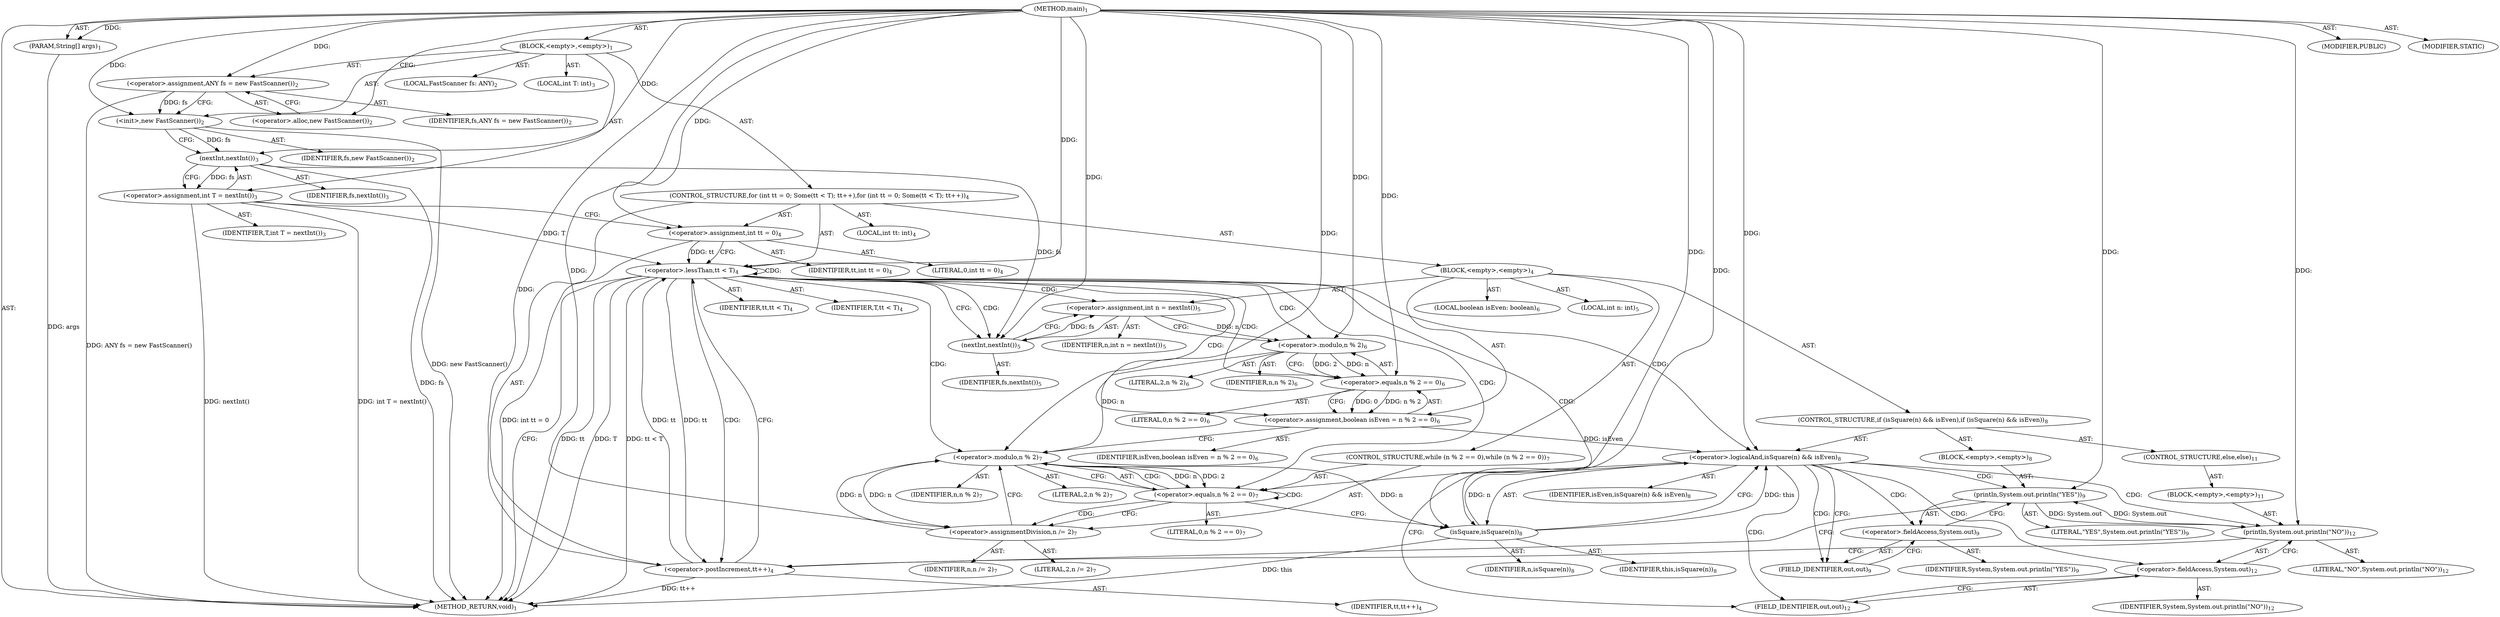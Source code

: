 digraph "main" {  
"19" [label = <(METHOD,main)<SUB>1</SUB>> ]
"20" [label = <(PARAM,String[] args)<SUB>1</SUB>> ]
"21" [label = <(BLOCK,&lt;empty&gt;,&lt;empty&gt;)<SUB>1</SUB>> ]
"4" [label = <(LOCAL,FastScanner fs: ANY)<SUB>2</SUB>> ]
"22" [label = <(&lt;operator&gt;.assignment,ANY fs = new FastScanner())<SUB>2</SUB>> ]
"23" [label = <(IDENTIFIER,fs,ANY fs = new FastScanner())<SUB>2</SUB>> ]
"24" [label = <(&lt;operator&gt;.alloc,new FastScanner())<SUB>2</SUB>> ]
"25" [label = <(&lt;init&gt;,new FastScanner())<SUB>2</SUB>> ]
"3" [label = <(IDENTIFIER,fs,new FastScanner())<SUB>2</SUB>> ]
"26" [label = <(LOCAL,int T: int)<SUB>3</SUB>> ]
"27" [label = <(&lt;operator&gt;.assignment,int T = nextInt())<SUB>3</SUB>> ]
"28" [label = <(IDENTIFIER,T,int T = nextInt())<SUB>3</SUB>> ]
"29" [label = <(nextInt,nextInt())<SUB>3</SUB>> ]
"30" [label = <(IDENTIFIER,fs,nextInt())<SUB>3</SUB>> ]
"31" [label = <(CONTROL_STRUCTURE,for (int tt = 0; Some(tt &lt; T); tt++),for (int tt = 0; Some(tt &lt; T); tt++))<SUB>4</SUB>> ]
"32" [label = <(LOCAL,int tt: int)<SUB>4</SUB>> ]
"33" [label = <(&lt;operator&gt;.assignment,int tt = 0)<SUB>4</SUB>> ]
"34" [label = <(IDENTIFIER,tt,int tt = 0)<SUB>4</SUB>> ]
"35" [label = <(LITERAL,0,int tt = 0)<SUB>4</SUB>> ]
"36" [label = <(&lt;operator&gt;.lessThan,tt &lt; T)<SUB>4</SUB>> ]
"37" [label = <(IDENTIFIER,tt,tt &lt; T)<SUB>4</SUB>> ]
"38" [label = <(IDENTIFIER,T,tt &lt; T)<SUB>4</SUB>> ]
"39" [label = <(&lt;operator&gt;.postIncrement,tt++)<SUB>4</SUB>> ]
"40" [label = <(IDENTIFIER,tt,tt++)<SUB>4</SUB>> ]
"41" [label = <(BLOCK,&lt;empty&gt;,&lt;empty&gt;)<SUB>4</SUB>> ]
"42" [label = <(LOCAL,int n: int)<SUB>5</SUB>> ]
"43" [label = <(&lt;operator&gt;.assignment,int n = nextInt())<SUB>5</SUB>> ]
"44" [label = <(IDENTIFIER,n,int n = nextInt())<SUB>5</SUB>> ]
"45" [label = <(nextInt,nextInt())<SUB>5</SUB>> ]
"46" [label = <(IDENTIFIER,fs,nextInt())<SUB>5</SUB>> ]
"47" [label = <(LOCAL,boolean isEven: boolean)<SUB>6</SUB>> ]
"48" [label = <(&lt;operator&gt;.assignment,boolean isEven = n % 2 == 0)<SUB>6</SUB>> ]
"49" [label = <(IDENTIFIER,isEven,boolean isEven = n % 2 == 0)<SUB>6</SUB>> ]
"50" [label = <(&lt;operator&gt;.equals,n % 2 == 0)<SUB>6</SUB>> ]
"51" [label = <(&lt;operator&gt;.modulo,n % 2)<SUB>6</SUB>> ]
"52" [label = <(IDENTIFIER,n,n % 2)<SUB>6</SUB>> ]
"53" [label = <(LITERAL,2,n % 2)<SUB>6</SUB>> ]
"54" [label = <(LITERAL,0,n % 2 == 0)<SUB>6</SUB>> ]
"55" [label = <(CONTROL_STRUCTURE,while (n % 2 == 0),while (n % 2 == 0))<SUB>7</SUB>> ]
"56" [label = <(&lt;operator&gt;.equals,n % 2 == 0)<SUB>7</SUB>> ]
"57" [label = <(&lt;operator&gt;.modulo,n % 2)<SUB>7</SUB>> ]
"58" [label = <(IDENTIFIER,n,n % 2)<SUB>7</SUB>> ]
"59" [label = <(LITERAL,2,n % 2)<SUB>7</SUB>> ]
"60" [label = <(LITERAL,0,n % 2 == 0)<SUB>7</SUB>> ]
"61" [label = <(&lt;operator&gt;.assignmentDivision,n /= 2)<SUB>7</SUB>> ]
"62" [label = <(IDENTIFIER,n,n /= 2)<SUB>7</SUB>> ]
"63" [label = <(LITERAL,2,n /= 2)<SUB>7</SUB>> ]
"64" [label = <(CONTROL_STRUCTURE,if (isSquare(n) &amp;&amp; isEven),if (isSquare(n) &amp;&amp; isEven))<SUB>8</SUB>> ]
"65" [label = <(&lt;operator&gt;.logicalAnd,isSquare(n) &amp;&amp; isEven)<SUB>8</SUB>> ]
"66" [label = <(isSquare,isSquare(n))<SUB>8</SUB>> ]
"67" [label = <(IDENTIFIER,this,isSquare(n))<SUB>8</SUB>> ]
"68" [label = <(IDENTIFIER,n,isSquare(n))<SUB>8</SUB>> ]
"69" [label = <(IDENTIFIER,isEven,isSquare(n) &amp;&amp; isEven)<SUB>8</SUB>> ]
"70" [label = <(BLOCK,&lt;empty&gt;,&lt;empty&gt;)<SUB>8</SUB>> ]
"71" [label = <(println,System.out.println(&quot;YES&quot;))<SUB>9</SUB>> ]
"72" [label = <(&lt;operator&gt;.fieldAccess,System.out)<SUB>9</SUB>> ]
"73" [label = <(IDENTIFIER,System,System.out.println(&quot;YES&quot;))<SUB>9</SUB>> ]
"74" [label = <(FIELD_IDENTIFIER,out,out)<SUB>9</SUB>> ]
"75" [label = <(LITERAL,&quot;YES&quot;,System.out.println(&quot;YES&quot;))<SUB>9</SUB>> ]
"76" [label = <(CONTROL_STRUCTURE,else,else)<SUB>11</SUB>> ]
"77" [label = <(BLOCK,&lt;empty&gt;,&lt;empty&gt;)<SUB>11</SUB>> ]
"78" [label = <(println,System.out.println(&quot;NO&quot;))<SUB>12</SUB>> ]
"79" [label = <(&lt;operator&gt;.fieldAccess,System.out)<SUB>12</SUB>> ]
"80" [label = <(IDENTIFIER,System,System.out.println(&quot;NO&quot;))<SUB>12</SUB>> ]
"81" [label = <(FIELD_IDENTIFIER,out,out)<SUB>12</SUB>> ]
"82" [label = <(LITERAL,&quot;NO&quot;,System.out.println(&quot;NO&quot;))<SUB>12</SUB>> ]
"83" [label = <(MODIFIER,PUBLIC)> ]
"84" [label = <(MODIFIER,STATIC)> ]
"85" [label = <(METHOD_RETURN,void)<SUB>1</SUB>> ]
  "19" -> "20"  [ label = "AST: "] 
  "19" -> "21"  [ label = "AST: "] 
  "19" -> "83"  [ label = "AST: "] 
  "19" -> "84"  [ label = "AST: "] 
  "19" -> "85"  [ label = "AST: "] 
  "21" -> "4"  [ label = "AST: "] 
  "21" -> "22"  [ label = "AST: "] 
  "21" -> "25"  [ label = "AST: "] 
  "21" -> "26"  [ label = "AST: "] 
  "21" -> "27"  [ label = "AST: "] 
  "21" -> "31"  [ label = "AST: "] 
  "22" -> "23"  [ label = "AST: "] 
  "22" -> "24"  [ label = "AST: "] 
  "25" -> "3"  [ label = "AST: "] 
  "27" -> "28"  [ label = "AST: "] 
  "27" -> "29"  [ label = "AST: "] 
  "29" -> "30"  [ label = "AST: "] 
  "31" -> "32"  [ label = "AST: "] 
  "31" -> "33"  [ label = "AST: "] 
  "31" -> "36"  [ label = "AST: "] 
  "31" -> "39"  [ label = "AST: "] 
  "31" -> "41"  [ label = "AST: "] 
  "33" -> "34"  [ label = "AST: "] 
  "33" -> "35"  [ label = "AST: "] 
  "36" -> "37"  [ label = "AST: "] 
  "36" -> "38"  [ label = "AST: "] 
  "39" -> "40"  [ label = "AST: "] 
  "41" -> "42"  [ label = "AST: "] 
  "41" -> "43"  [ label = "AST: "] 
  "41" -> "47"  [ label = "AST: "] 
  "41" -> "48"  [ label = "AST: "] 
  "41" -> "55"  [ label = "AST: "] 
  "41" -> "64"  [ label = "AST: "] 
  "43" -> "44"  [ label = "AST: "] 
  "43" -> "45"  [ label = "AST: "] 
  "45" -> "46"  [ label = "AST: "] 
  "48" -> "49"  [ label = "AST: "] 
  "48" -> "50"  [ label = "AST: "] 
  "50" -> "51"  [ label = "AST: "] 
  "50" -> "54"  [ label = "AST: "] 
  "51" -> "52"  [ label = "AST: "] 
  "51" -> "53"  [ label = "AST: "] 
  "55" -> "56"  [ label = "AST: "] 
  "55" -> "61"  [ label = "AST: "] 
  "56" -> "57"  [ label = "AST: "] 
  "56" -> "60"  [ label = "AST: "] 
  "57" -> "58"  [ label = "AST: "] 
  "57" -> "59"  [ label = "AST: "] 
  "61" -> "62"  [ label = "AST: "] 
  "61" -> "63"  [ label = "AST: "] 
  "64" -> "65"  [ label = "AST: "] 
  "64" -> "70"  [ label = "AST: "] 
  "64" -> "76"  [ label = "AST: "] 
  "65" -> "66"  [ label = "AST: "] 
  "65" -> "69"  [ label = "AST: "] 
  "66" -> "67"  [ label = "AST: "] 
  "66" -> "68"  [ label = "AST: "] 
  "70" -> "71"  [ label = "AST: "] 
  "71" -> "72"  [ label = "AST: "] 
  "71" -> "75"  [ label = "AST: "] 
  "72" -> "73"  [ label = "AST: "] 
  "72" -> "74"  [ label = "AST: "] 
  "76" -> "77"  [ label = "AST: "] 
  "77" -> "78"  [ label = "AST: "] 
  "78" -> "79"  [ label = "AST: "] 
  "78" -> "82"  [ label = "AST: "] 
  "79" -> "80"  [ label = "AST: "] 
  "79" -> "81"  [ label = "AST: "] 
  "22" -> "25"  [ label = "CFG: "] 
  "25" -> "29"  [ label = "CFG: "] 
  "27" -> "33"  [ label = "CFG: "] 
  "24" -> "22"  [ label = "CFG: "] 
  "29" -> "27"  [ label = "CFG: "] 
  "33" -> "36"  [ label = "CFG: "] 
  "36" -> "85"  [ label = "CFG: "] 
  "36" -> "45"  [ label = "CFG: "] 
  "39" -> "36"  [ label = "CFG: "] 
  "43" -> "51"  [ label = "CFG: "] 
  "48" -> "57"  [ label = "CFG: "] 
  "45" -> "43"  [ label = "CFG: "] 
  "50" -> "48"  [ label = "CFG: "] 
  "56" -> "61"  [ label = "CFG: "] 
  "56" -> "66"  [ label = "CFG: "] 
  "61" -> "57"  [ label = "CFG: "] 
  "65" -> "74"  [ label = "CFG: "] 
  "65" -> "81"  [ label = "CFG: "] 
  "51" -> "50"  [ label = "CFG: "] 
  "57" -> "56"  [ label = "CFG: "] 
  "66" -> "65"  [ label = "CFG: "] 
  "71" -> "39"  [ label = "CFG: "] 
  "72" -> "71"  [ label = "CFG: "] 
  "78" -> "39"  [ label = "CFG: "] 
  "74" -> "72"  [ label = "CFG: "] 
  "79" -> "78"  [ label = "CFG: "] 
  "81" -> "79"  [ label = "CFG: "] 
  "19" -> "24"  [ label = "CFG: "] 
  "20" -> "85"  [ label = "DDG: args"] 
  "22" -> "85"  [ label = "DDG: ANY fs = new FastScanner()"] 
  "25" -> "85"  [ label = "DDG: new FastScanner()"] 
  "29" -> "85"  [ label = "DDG: fs"] 
  "27" -> "85"  [ label = "DDG: nextInt()"] 
  "27" -> "85"  [ label = "DDG: int T = nextInt()"] 
  "33" -> "85"  [ label = "DDG: int tt = 0"] 
  "36" -> "85"  [ label = "DDG: tt"] 
  "36" -> "85"  [ label = "DDG: T"] 
  "36" -> "85"  [ label = "DDG: tt &lt; T"] 
  "39" -> "85"  [ label = "DDG: tt++"] 
  "66" -> "85"  [ label = "DDG: this"] 
  "19" -> "20"  [ label = "DDG: "] 
  "19" -> "22"  [ label = "DDG: "] 
  "29" -> "27"  [ label = "DDG: fs"] 
  "22" -> "25"  [ label = "DDG: fs"] 
  "19" -> "25"  [ label = "DDG: "] 
  "19" -> "33"  [ label = "DDG: "] 
  "25" -> "29"  [ label = "DDG: fs"] 
  "19" -> "29"  [ label = "DDG: "] 
  "33" -> "36"  [ label = "DDG: tt"] 
  "39" -> "36"  [ label = "DDG: tt"] 
  "19" -> "36"  [ label = "DDG: "] 
  "27" -> "36"  [ label = "DDG: T"] 
  "36" -> "39"  [ label = "DDG: tt"] 
  "19" -> "39"  [ label = "DDG: "] 
  "45" -> "43"  [ label = "DDG: fs"] 
  "50" -> "48"  [ label = "DDG: n % 2"] 
  "50" -> "48"  [ label = "DDG: 0"] 
  "19" -> "61"  [ label = "DDG: "] 
  "29" -> "45"  [ label = "DDG: fs"] 
  "19" -> "45"  [ label = "DDG: "] 
  "51" -> "50"  [ label = "DDG: n"] 
  "51" -> "50"  [ label = "DDG: 2"] 
  "19" -> "50"  [ label = "DDG: "] 
  "57" -> "56"  [ label = "DDG: n"] 
  "57" -> "56"  [ label = "DDG: 2"] 
  "19" -> "56"  [ label = "DDG: "] 
  "57" -> "61"  [ label = "DDG: n"] 
  "66" -> "65"  [ label = "DDG: this"] 
  "66" -> "65"  [ label = "DDG: n"] 
  "48" -> "65"  [ label = "DDG: isEven"] 
  "19" -> "65"  [ label = "DDG: "] 
  "43" -> "51"  [ label = "DDG: n"] 
  "19" -> "51"  [ label = "DDG: "] 
  "51" -> "57"  [ label = "DDG: n"] 
  "61" -> "57"  [ label = "DDG: n"] 
  "19" -> "57"  [ label = "DDG: "] 
  "19" -> "66"  [ label = "DDG: "] 
  "57" -> "66"  [ label = "DDG: n"] 
  "78" -> "71"  [ label = "DDG: System.out"] 
  "19" -> "71"  [ label = "DDG: "] 
  "71" -> "78"  [ label = "DDG: System.out"] 
  "19" -> "78"  [ label = "DDG: "] 
  "36" -> "48"  [ label = "CDG: "] 
  "36" -> "51"  [ label = "CDG: "] 
  "36" -> "57"  [ label = "CDG: "] 
  "36" -> "66"  [ label = "CDG: "] 
  "36" -> "36"  [ label = "CDG: "] 
  "36" -> "56"  [ label = "CDG: "] 
  "36" -> "45"  [ label = "CDG: "] 
  "36" -> "65"  [ label = "CDG: "] 
  "36" -> "50"  [ label = "CDG: "] 
  "36" -> "39"  [ label = "CDG: "] 
  "36" -> "43"  [ label = "CDG: "] 
  "56" -> "61"  [ label = "CDG: "] 
  "56" -> "57"  [ label = "CDG: "] 
  "56" -> "56"  [ label = "CDG: "] 
  "65" -> "71"  [ label = "CDG: "] 
  "65" -> "81"  [ label = "CDG: "] 
  "65" -> "72"  [ label = "CDG: "] 
  "65" -> "74"  [ label = "CDG: "] 
  "65" -> "78"  [ label = "CDG: "] 
  "65" -> "79"  [ label = "CDG: "] 
}
